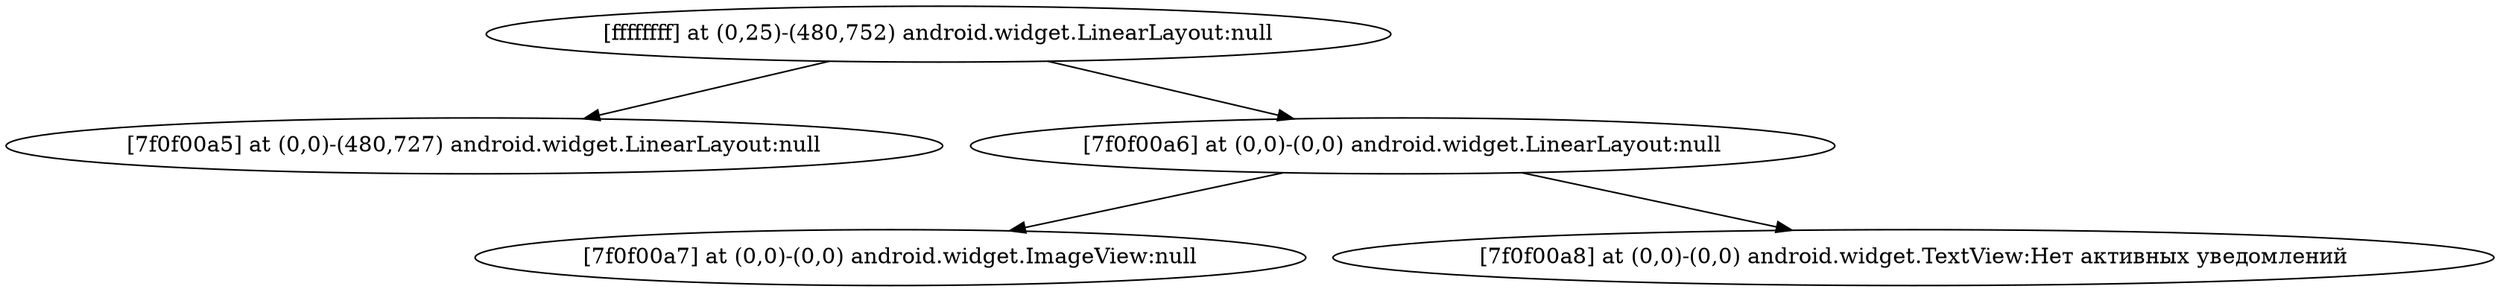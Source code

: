 strict digraph G {
  1 [ label="[ffffffff] at (0,25)-(480,752) android.widget.LinearLayout:null" ];
  2 [ label="[7f0f00a5] at (0,0)-(480,727) android.widget.LinearLayout:null" ];
  3 [ label="[7f0f00a6] at (0,0)-(0,0) android.widget.LinearLayout:null" ];
  4 [ label="[7f0f00a7] at (0,0)-(0,0) android.widget.ImageView:null" ];
  5 [ label="[7f0f00a8] at (0,0)-(0,0) android.widget.TextView:Нет активных уведомлений" ];
  1 -> 2;
  1 -> 3;
  3 -> 4;
  3 -> 5;
}
